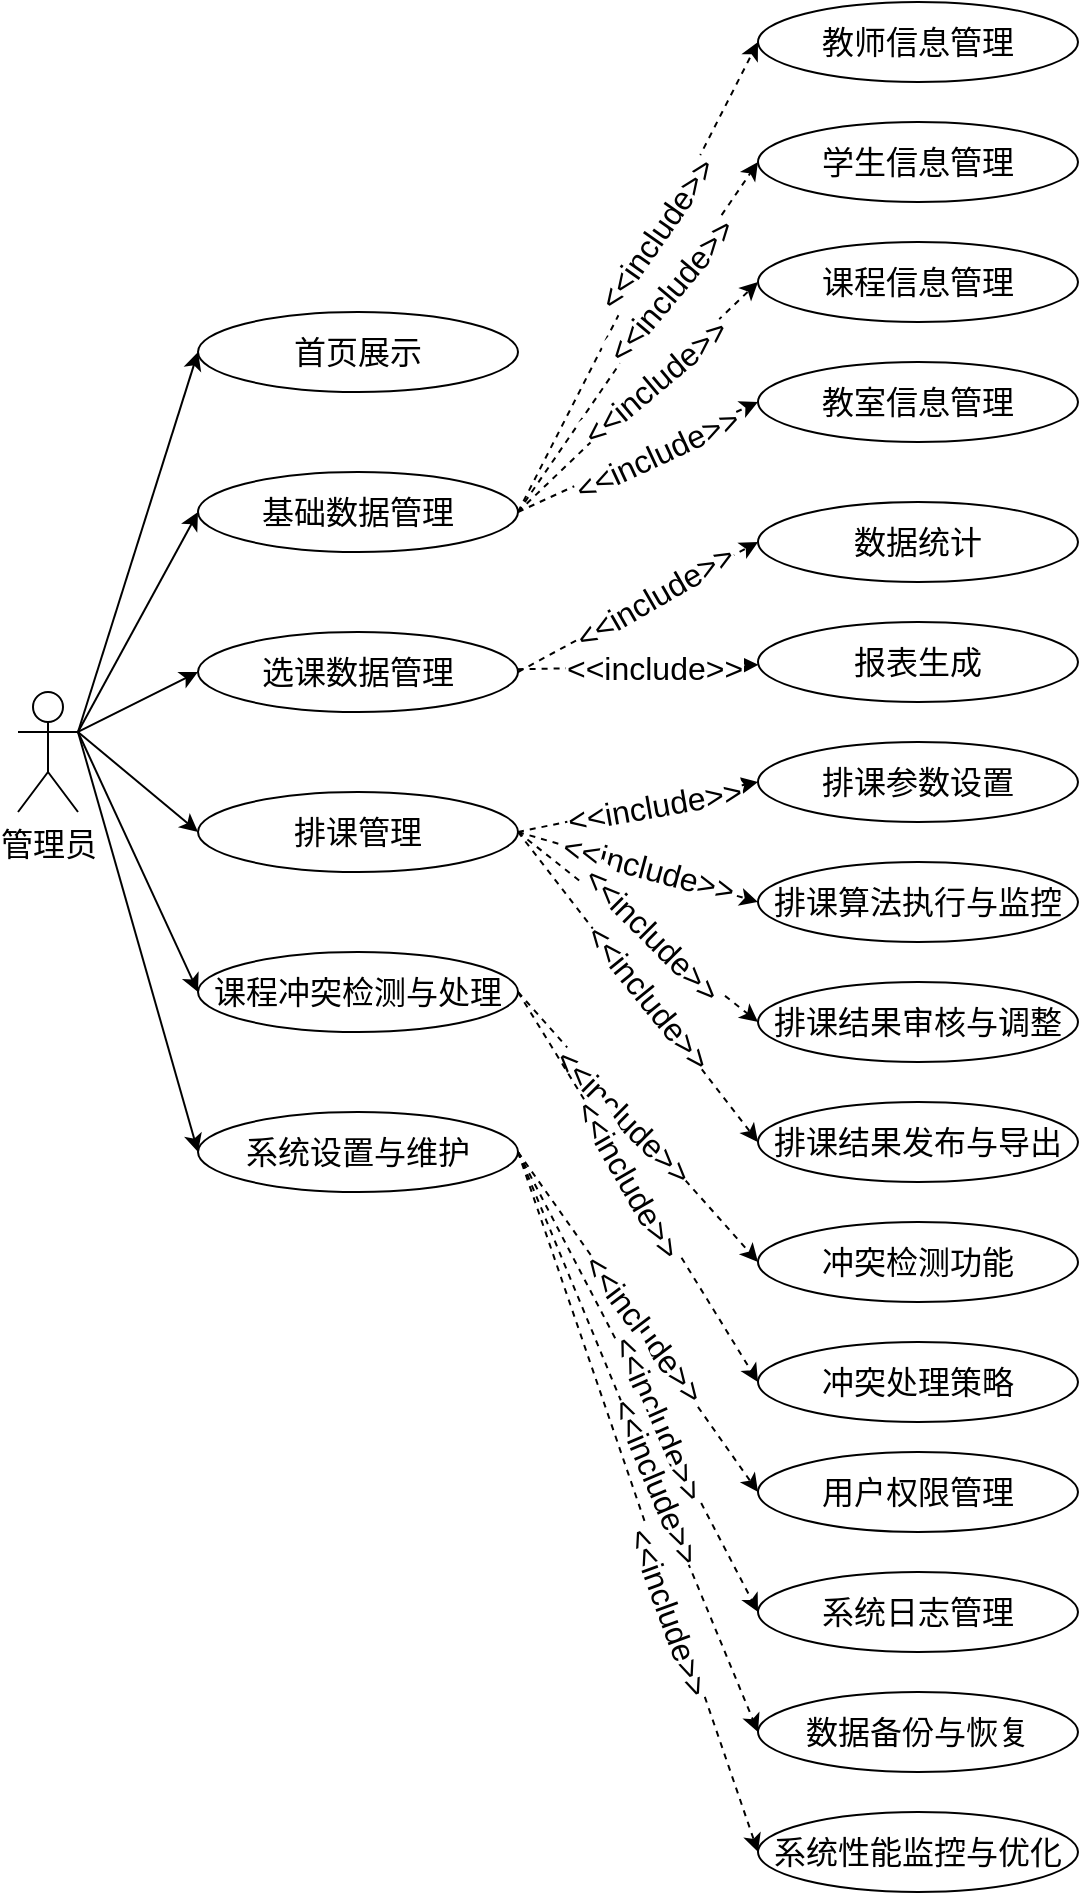 <mxfile version="25.0.3">
  <diagram name="第 1 页" id="akS-h9OZW0Jnn4hKyCMM">
    <mxGraphModel dx="2066" dy="1141" grid="1" gridSize="10" guides="1" tooltips="1" connect="1" arrows="1" fold="1" page="1" pageScale="1" pageWidth="5000" pageHeight="5000" math="0" shadow="0">
      <root>
        <mxCell id="0" />
        <mxCell id="1" parent="0" />
        <mxCell id="8vI6hleVNJInJJnn65H--13" style="rounded=0;orthogonalLoop=1;jettySize=auto;html=1;entryX=0;entryY=0.5;entryDx=0;entryDy=0;exitX=1;exitY=0.333;exitDx=0;exitDy=0;exitPerimeter=0;fontSize=16;" parent="1" source="iqGfCzsuhaeKBcx3c8ae-1" target="iqGfCzsuhaeKBcx3c8ae-2" edge="1">
          <mxGeometry relative="1" as="geometry" />
        </mxCell>
        <mxCell id="8vI6hleVNJInJJnn65H--14" style="rounded=0;orthogonalLoop=1;jettySize=auto;html=1;entryX=0;entryY=0.5;entryDx=0;entryDy=0;exitX=1;exitY=0.333;exitDx=0;exitDy=0;exitPerimeter=0;fontSize=16;" parent="1" source="iqGfCzsuhaeKBcx3c8ae-1" target="iqGfCzsuhaeKBcx3c8ae-9" edge="1">
          <mxGeometry relative="1" as="geometry" />
        </mxCell>
        <mxCell id="8vI6hleVNJInJJnn65H--15" style="rounded=0;orthogonalLoop=1;jettySize=auto;html=1;exitX=1;exitY=0.333;exitDx=0;exitDy=0;exitPerimeter=0;fontSize=16;entryX=0;entryY=0.5;entryDx=0;entryDy=0;" parent="1" source="iqGfCzsuhaeKBcx3c8ae-1" target="iqGfCzsuhaeKBcx3c8ae-10" edge="1">
          <mxGeometry relative="1" as="geometry" />
        </mxCell>
        <mxCell id="8vI6hleVNJInJJnn65H--16" style="rounded=0;orthogonalLoop=1;jettySize=auto;html=1;entryX=0;entryY=0.5;entryDx=0;entryDy=0;exitX=1;exitY=0.333;exitDx=0;exitDy=0;exitPerimeter=0;fontSize=16;" parent="1" source="iqGfCzsuhaeKBcx3c8ae-1" target="iqGfCzsuhaeKBcx3c8ae-11" edge="1">
          <mxGeometry relative="1" as="geometry" />
        </mxCell>
        <mxCell id="8vI6hleVNJInJJnn65H--17" style="rounded=0;orthogonalLoop=1;jettySize=auto;html=1;entryX=0;entryY=0.5;entryDx=0;entryDy=0;exitX=1;exitY=0.333;exitDx=0;exitDy=0;exitPerimeter=0;fontSize=16;" parent="1" source="iqGfCzsuhaeKBcx3c8ae-1" target="iqGfCzsuhaeKBcx3c8ae-12" edge="1">
          <mxGeometry relative="1" as="geometry" />
        </mxCell>
        <mxCell id="8vI6hleVNJInJJnn65H--18" style="rounded=0;orthogonalLoop=1;jettySize=auto;html=1;entryX=0;entryY=0.5;entryDx=0;entryDy=0;exitX=1;exitY=0.333;exitDx=0;exitDy=0;exitPerimeter=0;fontSize=16;" parent="1" source="iqGfCzsuhaeKBcx3c8ae-1" target="iqGfCzsuhaeKBcx3c8ae-8" edge="1">
          <mxGeometry relative="1" as="geometry" />
        </mxCell>
        <mxCell id="iqGfCzsuhaeKBcx3c8ae-1" value="管理员" style="shape=umlActor;verticalLabelPosition=bottom;verticalAlign=top;html=1;outlineConnect=0;fontSize=16;" parent="1" vertex="1">
          <mxGeometry x="30" y="470" width="30" height="60" as="geometry" />
        </mxCell>
        <mxCell id="iqGfCzsuhaeKBcx3c8ae-2" value="首页展示" style="ellipse;whiteSpace=wrap;html=1;fontSize=16;" parent="1" vertex="1">
          <mxGeometry x="120" y="280" width="160" height="40" as="geometry" />
        </mxCell>
        <mxCell id="iqGfCzsuhaeKBcx3c8ae-3" value="教室信息管理" style="ellipse;whiteSpace=wrap;html=1;fontSize=16;" parent="1" vertex="1">
          <mxGeometry x="400" y="305" width="160" height="40" as="geometry" />
        </mxCell>
        <mxCell id="iqGfCzsuhaeKBcx3c8ae-4" value="课程信息管理" style="ellipse;whiteSpace=wrap;html=1;fontSize=16;" parent="1" vertex="1">
          <mxGeometry x="400" y="245" width="160" height="40" as="geometry" />
        </mxCell>
        <mxCell id="iqGfCzsuhaeKBcx3c8ae-5" value="学生信息管理" style="ellipse;whiteSpace=wrap;html=1;fontSize=16;" parent="1" vertex="1">
          <mxGeometry x="400" y="185" width="160" height="40" as="geometry" />
        </mxCell>
        <mxCell id="iqGfCzsuhaeKBcx3c8ae-6" value="教师信息管理" style="ellipse;whiteSpace=wrap;html=1;fontSize=16;" parent="1" vertex="1">
          <mxGeometry x="400" y="125" width="160" height="40" as="geometry" />
        </mxCell>
        <mxCell id="8vI6hleVNJInJJnn65H--33" style="rounded=0;orthogonalLoop=1;jettySize=auto;html=1;entryX=0;entryY=0.5;entryDx=0;entryDy=0;dashed=1;exitX=1;exitY=0.5;exitDx=0;exitDy=0;fontSize=16;" parent="1" source="iqGfCzsuhaeKBcx3c8ae-8" target="8vI6hleVNJInJJnn65H--9" edge="1">
          <mxGeometry relative="1" as="geometry" />
        </mxCell>
        <mxCell id="YodDpxtAQZW2ApFkYnTT-13" value="&amp;lt;&amp;lt;include&amp;gt;&amp;gt;" style="edgeLabel;html=1;align=center;verticalAlign=middle;resizable=0;points=[];fontSize=16;rotation=53;" vertex="1" connectable="0" parent="8vI6hleVNJInJJnn65H--33">
          <mxGeometry x="0.04" y="1" relative="1" as="geometry">
            <mxPoint as="offset" />
          </mxGeometry>
        </mxCell>
        <mxCell id="8vI6hleVNJInJJnn65H--34" style="rounded=0;orthogonalLoop=1;jettySize=auto;html=1;entryX=0;entryY=0.5;entryDx=0;entryDy=0;dashed=1;exitX=1;exitY=0.5;exitDx=0;exitDy=0;fontSize=16;" parent="1" source="iqGfCzsuhaeKBcx3c8ae-8" target="8vI6hleVNJInJJnn65H--10" edge="1">
          <mxGeometry relative="1" as="geometry" />
        </mxCell>
        <mxCell id="YodDpxtAQZW2ApFkYnTT-14" value="&amp;lt;&amp;lt;include&amp;gt;&amp;gt;" style="edgeLabel;html=1;align=center;verticalAlign=middle;resizable=0;points=[];fontSize=16;rotation=66;" vertex="1" connectable="0" parent="8vI6hleVNJInJJnn65H--34">
          <mxGeometry x="0.162" y="1" relative="1" as="geometry">
            <mxPoint as="offset" />
          </mxGeometry>
        </mxCell>
        <mxCell id="8vI6hleVNJInJJnn65H--35" style="rounded=0;orthogonalLoop=1;jettySize=auto;html=1;entryX=0;entryY=0.5;entryDx=0;entryDy=0;dashed=1;exitX=1;exitY=0.5;exitDx=0;exitDy=0;fontSize=16;" parent="1" source="iqGfCzsuhaeKBcx3c8ae-8" target="8vI6hleVNJInJJnn65H--11" edge="1">
          <mxGeometry relative="1" as="geometry" />
        </mxCell>
        <mxCell id="YodDpxtAQZW2ApFkYnTT-15" value="&amp;lt;&amp;lt;include&amp;gt;&amp;gt;" style="edgeLabel;html=1;align=center;verticalAlign=middle;resizable=0;points=[];fontSize=16;rotation=67;" vertex="1" connectable="0" parent="8vI6hleVNJInJJnn65H--35">
          <mxGeometry x="0.134" y="1" relative="1" as="geometry">
            <mxPoint as="offset" />
          </mxGeometry>
        </mxCell>
        <mxCell id="8vI6hleVNJInJJnn65H--36" style="rounded=0;orthogonalLoop=1;jettySize=auto;html=1;entryX=0;entryY=0.5;entryDx=0;entryDy=0;dashed=1;exitX=1;exitY=0.5;exitDx=0;exitDy=0;fontSize=16;" parent="1" source="iqGfCzsuhaeKBcx3c8ae-8" target="8vI6hleVNJInJJnn65H--12" edge="1">
          <mxGeometry relative="1" as="geometry" />
        </mxCell>
        <mxCell id="YodDpxtAQZW2ApFkYnTT-16" value="&amp;lt;&amp;lt;include&amp;gt;&amp;gt;" style="edgeLabel;html=1;align=center;verticalAlign=middle;resizable=0;points=[];fontSize=16;rotation=70;" vertex="1" connectable="0" parent="8vI6hleVNJInJJnn65H--36">
          <mxGeometry x="0.309" y="-3" relative="1" as="geometry">
            <mxPoint as="offset" />
          </mxGeometry>
        </mxCell>
        <mxCell id="iqGfCzsuhaeKBcx3c8ae-8" value="系统设置与维护" style="ellipse;whiteSpace=wrap;html=1;fontSize=16;" parent="1" vertex="1">
          <mxGeometry x="120" y="680" width="160" height="40" as="geometry" />
        </mxCell>
        <mxCell id="8vI6hleVNJInJJnn65H--21" style="rounded=0;orthogonalLoop=1;jettySize=auto;html=1;entryX=0;entryY=0.5;entryDx=0;entryDy=0;dashed=1;fontSize=16;" parent="1" target="iqGfCzsuhaeKBcx3c8ae-6" edge="1">
          <mxGeometry relative="1" as="geometry">
            <mxPoint x="280" y="380" as="sourcePoint" />
          </mxGeometry>
        </mxCell>
        <mxCell id="YodDpxtAQZW2ApFkYnTT-1" value="&amp;lt;&amp;lt;include&amp;gt;&amp;gt;" style="edgeLabel;html=1;align=center;verticalAlign=middle;resizable=0;points=[];fontSize=16;rotation=-55;" vertex="1" connectable="0" parent="8vI6hleVNJInJJnn65H--21">
          <mxGeometry x="0.176" y="2" relative="1" as="geometry">
            <mxPoint as="offset" />
          </mxGeometry>
        </mxCell>
        <mxCell id="8vI6hleVNJInJJnn65H--22" style="rounded=0;orthogonalLoop=1;jettySize=auto;html=1;entryX=0;entryY=0.5;entryDx=0;entryDy=0;dashed=1;fontSize=16;" parent="1" target="iqGfCzsuhaeKBcx3c8ae-5" edge="1">
          <mxGeometry relative="1" as="geometry">
            <mxPoint x="280" y="380" as="sourcePoint" />
          </mxGeometry>
        </mxCell>
        <mxCell id="YodDpxtAQZW2ApFkYnTT-2" value="&amp;lt;&amp;lt;include&amp;gt;&amp;gt;" style="edgeLabel;html=1;align=center;verticalAlign=middle;resizable=0;points=[];fontSize=16;rotation=-50;" vertex="1" connectable="0" parent="8vI6hleVNJInJJnn65H--22">
          <mxGeometry x="0.268" relative="1" as="geometry">
            <mxPoint as="offset" />
          </mxGeometry>
        </mxCell>
        <mxCell id="8vI6hleVNJInJJnn65H--23" style="rounded=0;orthogonalLoop=1;jettySize=auto;html=1;entryX=0;entryY=0.5;entryDx=0;entryDy=0;dashed=1;fontSize=16;" parent="1" target="iqGfCzsuhaeKBcx3c8ae-4" edge="1">
          <mxGeometry relative="1" as="geometry">
            <mxPoint x="280" y="380" as="sourcePoint" />
          </mxGeometry>
        </mxCell>
        <mxCell id="YodDpxtAQZW2ApFkYnTT-3" value="&amp;lt;&amp;lt;include&amp;gt;&amp;gt;" style="edgeLabel;html=1;align=center;verticalAlign=middle;resizable=0;points=[];fontSize=16;rotation=-40;" vertex="1" connectable="0" parent="8vI6hleVNJInJJnn65H--23">
          <mxGeometry x="0.123" y="1" relative="1" as="geometry">
            <mxPoint x="1" as="offset" />
          </mxGeometry>
        </mxCell>
        <mxCell id="8vI6hleVNJInJJnn65H--24" style="rounded=0;orthogonalLoop=1;jettySize=auto;html=1;entryX=0;entryY=0.5;entryDx=0;entryDy=0;dashed=1;exitX=1;exitY=0.5;exitDx=0;exitDy=0;fontSize=16;" parent="1" source="iqGfCzsuhaeKBcx3c8ae-9" target="iqGfCzsuhaeKBcx3c8ae-3" edge="1">
          <mxGeometry relative="1" as="geometry" />
        </mxCell>
        <mxCell id="YodDpxtAQZW2ApFkYnTT-4" value="&amp;lt;&amp;lt;include&amp;gt;&amp;gt;" style="edgeLabel;html=1;align=center;verticalAlign=middle;resizable=0;points=[];fontSize=16;rotation=-25;" vertex="1" connectable="0" parent="8vI6hleVNJInJJnn65H--24">
          <mxGeometry x="0.133" y="-2" relative="1" as="geometry">
            <mxPoint as="offset" />
          </mxGeometry>
        </mxCell>
        <mxCell id="iqGfCzsuhaeKBcx3c8ae-9" value="基础数据管理" style="ellipse;whiteSpace=wrap;html=1;fontSize=16;" parent="1" vertex="1">
          <mxGeometry x="120" y="360" width="160" height="40" as="geometry" />
        </mxCell>
        <mxCell id="8vI6hleVNJInJJnn65H--25" style="rounded=0;orthogonalLoop=1;jettySize=auto;html=1;entryX=0;entryY=0.5;entryDx=0;entryDy=0;dashed=1;exitX=1;exitY=0.5;exitDx=0;exitDy=0;fontSize=16;" parent="1" source="iqGfCzsuhaeKBcx3c8ae-10" target="8vI6hleVNJInJJnn65H--1" edge="1">
          <mxGeometry relative="1" as="geometry" />
        </mxCell>
        <mxCell id="YodDpxtAQZW2ApFkYnTT-5" value="&amp;lt;&amp;lt;include&amp;gt;&amp;gt;" style="edgeLabel;html=1;align=center;verticalAlign=middle;resizable=0;points=[];fontSize=16;rotation=-30;" vertex="1" connectable="0" parent="8vI6hleVNJInJJnn65H--25">
          <mxGeometry x="0.141" y="1" relative="1" as="geometry">
            <mxPoint as="offset" />
          </mxGeometry>
        </mxCell>
        <mxCell id="8vI6hleVNJInJJnn65H--26" style="rounded=0;orthogonalLoop=1;jettySize=auto;html=1;dashed=1;fontSize=16;" parent="1" source="iqGfCzsuhaeKBcx3c8ae-10" target="8vI6hleVNJInJJnn65H--2" edge="1">
          <mxGeometry relative="1" as="geometry" />
        </mxCell>
        <mxCell id="YodDpxtAQZW2ApFkYnTT-6" value="&amp;lt;&amp;lt;include&amp;gt;&amp;gt;" style="edgeLabel;html=1;align=center;verticalAlign=middle;resizable=0;points=[];fontSize=16;" vertex="1" connectable="0" parent="8vI6hleVNJInJJnn65H--26">
          <mxGeometry x="0.133" relative="1" as="geometry">
            <mxPoint as="offset" />
          </mxGeometry>
        </mxCell>
        <mxCell id="iqGfCzsuhaeKBcx3c8ae-10" value="选课数据管理" style="ellipse;whiteSpace=wrap;html=1;fontSize=16;" parent="1" vertex="1">
          <mxGeometry x="120" y="440" width="160" height="40" as="geometry" />
        </mxCell>
        <mxCell id="8vI6hleVNJInJJnn65H--27" style="rounded=0;orthogonalLoop=1;jettySize=auto;html=1;dashed=1;exitX=1;exitY=0.5;exitDx=0;exitDy=0;entryX=0;entryY=0.5;entryDx=0;entryDy=0;fontSize=16;" parent="1" source="iqGfCzsuhaeKBcx3c8ae-11" target="8vI6hleVNJInJJnn65H--3" edge="1">
          <mxGeometry relative="1" as="geometry">
            <mxPoint x="408" y="524" as="targetPoint" />
          </mxGeometry>
        </mxCell>
        <mxCell id="YodDpxtAQZW2ApFkYnTT-7" value="&amp;lt;&amp;lt;include&amp;gt;&amp;gt;" style="edgeLabel;html=1;align=center;verticalAlign=middle;resizable=0;points=[];fontSize=16;rotation=-10;" vertex="1" connectable="0" parent="8vI6hleVNJInJJnn65H--27">
          <mxGeometry x="0.114" y="-1" relative="1" as="geometry">
            <mxPoint as="offset" />
          </mxGeometry>
        </mxCell>
        <mxCell id="8vI6hleVNJInJJnn65H--28" style="rounded=0;orthogonalLoop=1;jettySize=auto;html=1;dashed=1;exitX=1;exitY=0.5;exitDx=0;exitDy=0;entryX=0;entryY=0.5;entryDx=0;entryDy=0;fontSize=16;" parent="1" source="iqGfCzsuhaeKBcx3c8ae-11" target="8vI6hleVNJInJJnn65H--4" edge="1">
          <mxGeometry relative="1" as="geometry" />
        </mxCell>
        <mxCell id="YodDpxtAQZW2ApFkYnTT-8" value="&amp;lt;&amp;lt;include&amp;gt;&amp;gt;" style="edgeLabel;html=1;align=center;verticalAlign=middle;resizable=0;points=[];fontSize=16;rotation=15;" vertex="1" connectable="0" parent="8vI6hleVNJInJJnn65H--28">
          <mxGeometry x="0.079" y="1" relative="1" as="geometry">
            <mxPoint as="offset" />
          </mxGeometry>
        </mxCell>
        <mxCell id="8vI6hleVNJInJJnn65H--29" style="rounded=0;orthogonalLoop=1;jettySize=auto;html=1;entryX=0;entryY=0.5;entryDx=0;entryDy=0;dashed=1;exitX=1;exitY=0.5;exitDx=0;exitDy=0;fontSize=16;" parent="1" source="iqGfCzsuhaeKBcx3c8ae-11" target="8vI6hleVNJInJJnn65H--5" edge="1">
          <mxGeometry relative="1" as="geometry" />
        </mxCell>
        <mxCell id="YodDpxtAQZW2ApFkYnTT-9" value="&amp;lt;&amp;lt;include&amp;gt;&amp;gt;" style="edgeLabel;html=1;align=center;verticalAlign=middle;resizable=0;points=[];fontSize=16;rotation=45;" vertex="1" connectable="0" parent="8vI6hleVNJInJJnn65H--29">
          <mxGeometry x="0.1" y="2" relative="1" as="geometry">
            <mxPoint as="offset" />
          </mxGeometry>
        </mxCell>
        <mxCell id="8vI6hleVNJInJJnn65H--30" style="rounded=0;orthogonalLoop=1;jettySize=auto;html=1;entryX=0;entryY=0.5;entryDx=0;entryDy=0;dashed=1;exitX=1;exitY=0.5;exitDx=0;exitDy=0;fontSize=16;" parent="1" source="iqGfCzsuhaeKBcx3c8ae-11" target="8vI6hleVNJInJJnn65H--6" edge="1">
          <mxGeometry relative="1" as="geometry" />
        </mxCell>
        <mxCell id="YodDpxtAQZW2ApFkYnTT-10" value="&amp;lt;&amp;lt;include&amp;gt;&amp;gt;" style="edgeLabel;html=1;align=center;verticalAlign=middle;resizable=0;points=[];fontSize=16;rotation=51;" vertex="1" connectable="0" parent="8vI6hleVNJInJJnn65H--30">
          <mxGeometry x="0.068" y="1" relative="1" as="geometry">
            <mxPoint as="offset" />
          </mxGeometry>
        </mxCell>
        <mxCell id="iqGfCzsuhaeKBcx3c8ae-11" value="排课管理" style="ellipse;whiteSpace=wrap;html=1;fontSize=16;" parent="1" vertex="1">
          <mxGeometry x="120" y="520" width="160" height="40" as="geometry" />
        </mxCell>
        <mxCell id="8vI6hleVNJInJJnn65H--31" style="rounded=0;orthogonalLoop=1;jettySize=auto;html=1;entryX=0;entryY=0.5;entryDx=0;entryDy=0;dashed=1;exitX=1;exitY=0.5;exitDx=0;exitDy=0;fontSize=16;" parent="1" source="iqGfCzsuhaeKBcx3c8ae-12" target="8vI6hleVNJInJJnn65H--7" edge="1">
          <mxGeometry relative="1" as="geometry" />
        </mxCell>
        <mxCell id="YodDpxtAQZW2ApFkYnTT-11" value="&amp;lt;&amp;lt;include&amp;gt;&amp;gt;" style="edgeLabel;html=1;align=center;verticalAlign=middle;resizable=0;points=[];fontSize=16;rotation=45;" vertex="1" connectable="0" parent="8vI6hleVNJInJJnn65H--31">
          <mxGeometry x="-0.105" y="-1" relative="1" as="geometry">
            <mxPoint as="offset" />
          </mxGeometry>
        </mxCell>
        <mxCell id="8vI6hleVNJInJJnn65H--32" style="rounded=0;orthogonalLoop=1;jettySize=auto;html=1;entryX=0;entryY=0.5;entryDx=0;entryDy=0;dashed=1;exitX=1;exitY=0.5;exitDx=0;exitDy=0;fontSize=16;" parent="1" source="iqGfCzsuhaeKBcx3c8ae-12" target="8vI6hleVNJInJJnn65H--8" edge="1">
          <mxGeometry relative="1" as="geometry" />
        </mxCell>
        <mxCell id="YodDpxtAQZW2ApFkYnTT-12" value="&amp;lt;&amp;lt;include&amp;gt;&amp;gt;" style="edgeLabel;html=1;align=center;verticalAlign=middle;resizable=0;points=[];fontSize=16;rotation=60;" vertex="1" connectable="0" parent="8vI6hleVNJInJJnn65H--32">
          <mxGeometry x="-0.056" y="-2" relative="1" as="geometry">
            <mxPoint as="offset" />
          </mxGeometry>
        </mxCell>
        <mxCell id="iqGfCzsuhaeKBcx3c8ae-12" value="课程冲突检测与处理" style="ellipse;whiteSpace=wrap;html=1;fontSize=16;" parent="1" vertex="1">
          <mxGeometry x="120" y="600" width="160" height="40" as="geometry" />
        </mxCell>
        <mxCell id="8vI6hleVNJInJJnn65H--1" value="数据统计" style="ellipse;whiteSpace=wrap;html=1;fontSize=16;" parent="1" vertex="1">
          <mxGeometry x="400" y="375" width="160" height="40" as="geometry" />
        </mxCell>
        <mxCell id="8vI6hleVNJInJJnn65H--2" value="报表生成" style="ellipse;whiteSpace=wrap;html=1;fontSize=16;" parent="1" vertex="1">
          <mxGeometry x="400" y="435" width="160" height="40" as="geometry" />
        </mxCell>
        <mxCell id="8vI6hleVNJInJJnn65H--3" value="排课参数设置" style="ellipse;whiteSpace=wrap;html=1;fontSize=16;" parent="1" vertex="1">
          <mxGeometry x="400" y="495" width="160" height="40" as="geometry" />
        </mxCell>
        <mxCell id="8vI6hleVNJInJJnn65H--4" value="排课算法执行与监控" style="ellipse;whiteSpace=wrap;html=1;fontSize=16;" parent="1" vertex="1">
          <mxGeometry x="400" y="555" width="160" height="40" as="geometry" />
        </mxCell>
        <mxCell id="8vI6hleVNJInJJnn65H--5" value="排课结果审核与调整" style="ellipse;whiteSpace=wrap;html=1;fontSize=16;" parent="1" vertex="1">
          <mxGeometry x="400" y="615" width="160" height="40" as="geometry" />
        </mxCell>
        <mxCell id="8vI6hleVNJInJJnn65H--6" value="排课结果发布与导出" style="ellipse;whiteSpace=wrap;html=1;fontSize=16;" parent="1" vertex="1">
          <mxGeometry x="400" y="675" width="160" height="40" as="geometry" />
        </mxCell>
        <mxCell id="8vI6hleVNJInJJnn65H--7" value="冲突检测功能" style="ellipse;whiteSpace=wrap;html=1;fontSize=16;" parent="1" vertex="1">
          <mxGeometry x="400" y="735" width="160" height="40" as="geometry" />
        </mxCell>
        <mxCell id="8vI6hleVNJInJJnn65H--8" value="冲突处理策略" style="ellipse;whiteSpace=wrap;html=1;fontSize=16;" parent="1" vertex="1">
          <mxGeometry x="400" y="795" width="160" height="40" as="geometry" />
        </mxCell>
        <mxCell id="8vI6hleVNJInJJnn65H--9" value="用户权限管理" style="ellipse;whiteSpace=wrap;html=1;fontSize=16;" parent="1" vertex="1">
          <mxGeometry x="400" y="850" width="160" height="40" as="geometry" />
        </mxCell>
        <mxCell id="8vI6hleVNJInJJnn65H--10" value="系统日志管理" style="ellipse;whiteSpace=wrap;html=1;fontSize=16;" parent="1" vertex="1">
          <mxGeometry x="400" y="910" width="160" height="40" as="geometry" />
        </mxCell>
        <mxCell id="8vI6hleVNJInJJnn65H--11" value="数据备份与恢复" style="ellipse;whiteSpace=wrap;html=1;fontSize=16;" parent="1" vertex="1">
          <mxGeometry x="400" y="970" width="160" height="40" as="geometry" />
        </mxCell>
        <mxCell id="8vI6hleVNJInJJnn65H--12" value="系统性能监控与优化" style="ellipse;whiteSpace=wrap;html=1;fontSize=16;" parent="1" vertex="1">
          <mxGeometry x="400" y="1030" width="160" height="40" as="geometry" />
        </mxCell>
      </root>
    </mxGraphModel>
  </diagram>
</mxfile>
